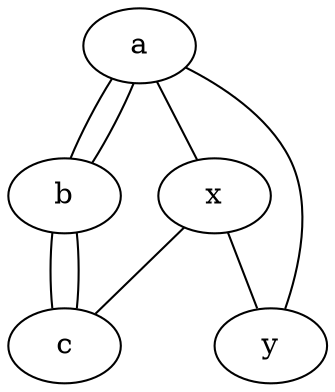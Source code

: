 graph test2 {
       a -- b -- c;
       a -- b -- c;
       a -- {x y};
       x -- c [w=267.0];
       x -- y [w=5.0,len=3];
}

